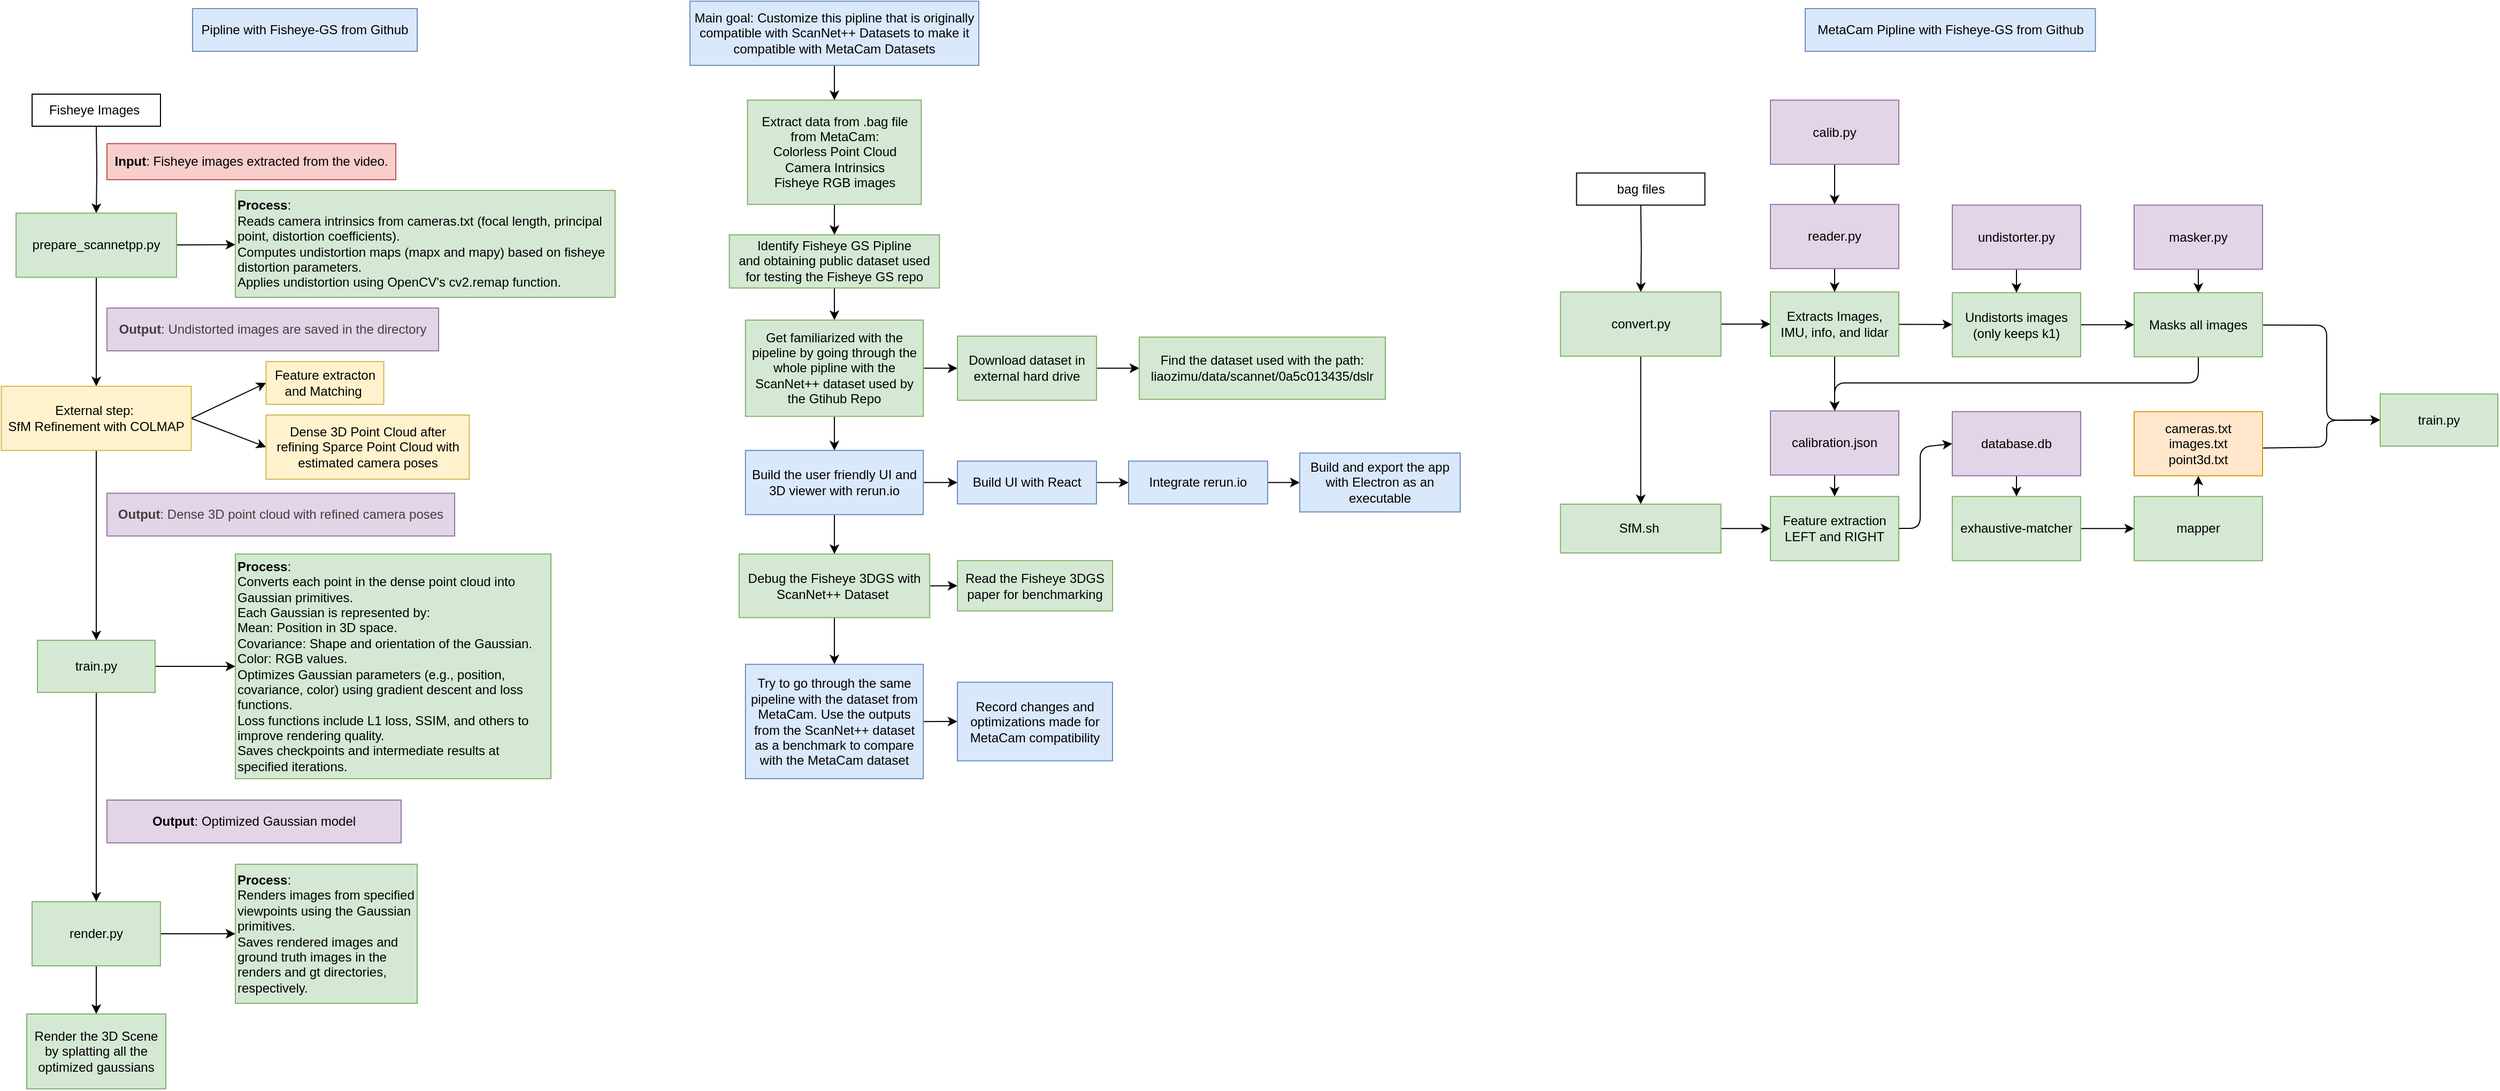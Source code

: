 <mxfile>
    <diagram name="Page-1" id="MI6X1zmfZMaOIha0aocF">
        <mxGraphModel dx="1146" dy="843" grid="1" gridSize="10" guides="1" tooltips="1" connect="1" arrows="1" fold="1" page="1" pageScale="1" pageWidth="850" pageHeight="1100" math="0" shadow="0">
            <root>
                <mxCell id="0"/>
                <mxCell id="1" parent="0"/>
                <mxCell id="28" value="" style="edgeStyle=orthogonalEdgeStyle;rounded=0;orthogonalLoop=1;jettySize=auto;html=1;" parent="1" target="34" edge="1">
                    <mxGeometry relative="1" as="geometry">
                        <mxPoint x="135" y="150" as="sourcePoint"/>
                    </mxGeometry>
                </mxCell>
                <mxCell id="31" value="Pipline with Fisheye-GS from Github" style="rounded=0;whiteSpace=wrap;html=1;fillColor=#dae8fc;strokeColor=#6c8ebf;" parent="1" vertex="1">
                    <mxGeometry x="225" y="40" width="210" height="40" as="geometry"/>
                </mxCell>
                <mxCell id="33" value="" style="edgeStyle=none;html=1;entryX=0.5;entryY=0;entryDx=0;entryDy=0;" parent="1" source="34" target="60" edge="1">
                    <mxGeometry relative="1" as="geometry">
                        <mxPoint x="135" y="400" as="targetPoint"/>
                    </mxGeometry>
                </mxCell>
                <mxCell id="53" value="" style="edgeStyle=none;html=1;" parent="1" source="34" target="52" edge="1">
                    <mxGeometry relative="1" as="geometry"/>
                </mxCell>
                <mxCell id="34" value="prepare_scannetpp.py" style="whiteSpace=wrap;html=1;rounded=0;fillColor=#d5e8d4;strokeColor=#82b366;" parent="1" vertex="1">
                    <mxGeometry x="60" y="231.25" width="150" height="60" as="geometry"/>
                </mxCell>
                <mxCell id="38" value="Fisheye Images&amp;nbsp;" style="rounded=0;whiteSpace=wrap;html=1;" parent="1" vertex="1">
                    <mxGeometry x="75" y="120" width="120" height="30" as="geometry"/>
                </mxCell>
                <mxCell id="41" value="" style="edgeStyle=none;html=1;" parent="1" source="43" target="44" edge="1">
                    <mxGeometry relative="1" as="geometry"/>
                </mxCell>
                <mxCell id="42" value="" style="edgeStyle=none;html=1;" parent="1" source="43" target="47" edge="1">
                    <mxGeometry relative="1" as="geometry"/>
                </mxCell>
                <mxCell id="43" value="train.py" style="whiteSpace=wrap;html=1;rounded=0;fillColor=#d5e8d4;strokeColor=#82b366;" parent="1" vertex="1">
                    <mxGeometry x="80" y="630.63" width="110" height="48.75" as="geometry"/>
                </mxCell>
                <mxCell id="44" value="&lt;b&gt;Process&lt;/b&gt;:&amp;nbsp;&lt;div&gt;&lt;font style=&quot;color: rgb(0, 0, 0);&quot;&gt;Converts each point in the dense point cloud into Gaussian primitives.&amp;nbsp;&lt;/font&gt;&lt;div&gt;&lt;font style=&quot;color: rgb(0, 0, 0);&quot;&gt;Each Gaussian is represented by:&amp;nbsp;&lt;/font&gt;&lt;/div&gt;&lt;div&gt;&lt;font style=&quot;color: rgb(0, 0, 0);&quot;&gt;Mean: Position in 3D space.&amp;nbsp;&lt;/font&gt;&lt;/div&gt;&lt;div&gt;&lt;font style=&quot;color: rgb(0, 0, 0);&quot;&gt;Covariance:&amp;nbsp;&lt;span style=&quot;background-color: transparent;&quot;&gt;Shape and orientation of the Gaussian. Color: RGB values.&amp;nbsp;&lt;br&gt;Optimizes Gaussian parameters (e.g., position, covariance, color) using gradient descent and loss functions.&amp;nbsp;&lt;/span&gt;&lt;/font&gt;&lt;/div&gt;&lt;div&gt;&lt;span style=&quot;background-color: transparent;&quot;&gt;&lt;font style=&quot;color: rgb(0, 0, 0);&quot;&gt;Loss functions include L1 loss, SSIM, and others to improve rendering quality.&amp;nbsp;&lt;/font&gt;&lt;/span&gt;&lt;/div&gt;&lt;div&gt;&lt;span style=&quot;background-color: transparent;&quot;&gt;&lt;font style=&quot;color: rgb(0, 0, 0);&quot;&gt;Saves checkpoints and intermediate results at specified iterations.&lt;/font&gt;&lt;br&gt;&lt;/span&gt;&lt;/div&gt;&lt;/div&gt;" style="whiteSpace=wrap;html=1;rounded=0;fillColor=#d5e8d4;strokeColor=#82b366;align=left;" parent="1" vertex="1">
                    <mxGeometry x="265" y="550" width="295" height="210" as="geometry"/>
                </mxCell>
                <mxCell id="45" value="" style="edgeStyle=none;html=1;" parent="1" source="47" target="48" edge="1">
                    <mxGeometry relative="1" as="geometry"/>
                </mxCell>
                <mxCell id="46" value="" style="edgeStyle=none;html=1;" parent="1" source="47" target="49" edge="1">
                    <mxGeometry relative="1" as="geometry"/>
                </mxCell>
                <mxCell id="47" value="render.py" style="whiteSpace=wrap;html=1;rounded=0;fillColor=#d5e8d4;strokeColor=#82b366;" parent="1" vertex="1">
                    <mxGeometry x="75" y="875" width="120" height="60" as="geometry"/>
                </mxCell>
                <mxCell id="48" value="&lt;font style=&quot;color: rgb(0, 0, 0);&quot;&gt;&lt;b&gt;Process&lt;/b&gt;:&amp;nbsp;&lt;/font&gt;&lt;div&gt;&lt;font style=&quot;color: rgb(0, 0, 0);&quot;&gt;Renders images from specified viewpoints using the Gaussian primitives.&amp;nbsp;&lt;/font&gt;&lt;div&gt;&lt;font style=&quot;color: rgb(0, 0, 0);&quot;&gt;Saves rendered images and ground truth images in the renders and gt directories, respectively.&lt;/font&gt;&lt;/div&gt;&lt;/div&gt;" style="whiteSpace=wrap;html=1;rounded=0;fillColor=#d5e8d4;strokeColor=#82b366;align=left;" parent="1" vertex="1">
                    <mxGeometry x="265" y="840" width="170" height="130" as="geometry"/>
                </mxCell>
                <mxCell id="49" value="Render the 3D Scene by splatting all the optimized gaussians" style="whiteSpace=wrap;html=1;rounded=0;fillColor=#d5e8d4;strokeColor=#82b366;" parent="1" vertex="1">
                    <mxGeometry x="70" y="980" width="130" height="70" as="geometry"/>
                </mxCell>
                <mxCell id="52" value="&lt;b&gt;Process&lt;/b&gt;:&lt;br&gt;&lt;span style=&quot;background-color: transparent;&quot;&gt;Reads camera intrinsics from cameras.txt (focal length, principal point, distortion coefficients).&lt;/span&gt;&lt;br&gt;&lt;span style=&quot;background-color: transparent;&quot;&gt;Computes undistortion maps (mapx and mapy) based on fisheye distortion parameters.&lt;/span&gt;&lt;br&gt;&lt;span style=&quot;background-color: transparent;&quot;&gt;Applies undistortion using OpenCV&#39;s cv2.remap function.&amp;nbsp;&lt;/span&gt;" style="whiteSpace=wrap;html=1;fillColor=#d5e8d4;strokeColor=#82b366;rounded=0;align=left;" parent="1" vertex="1">
                    <mxGeometry x="265" y="210" width="355" height="100" as="geometry"/>
                </mxCell>
                <mxCell id="56" value="&lt;b style=&quot;scrollbar-color: light-dark(#e2e2e2, #4b4b4b)&lt;br/&gt;&#x9;&#x9;&#x9;&#x9;&#x9;light-dark(#fbfbfb, var(--dark-panel-color)); text-align: left;&quot;&gt;Input&lt;/b&gt;&lt;span style=&quot;color: rgb(0, 0, 0); text-align: left;&quot;&gt;: Fisheye images extracted from the video.&lt;/span&gt;" style="rounded=0;whiteSpace=wrap;html=1;fillColor=#f8cecc;strokeColor=#b85450;" parent="1" vertex="1">
                    <mxGeometry x="145" y="166.25" width="270" height="33.75" as="geometry"/>
                </mxCell>
                <mxCell id="58" value="&lt;b style=&quot;color: rgb(63, 63, 63); scrollbar-color: light-dark(#e2e2e2, #4b4b4b)&lt;br/&gt;&#x9;&#x9;&#x9;&#x9;&#x9;light-dark(#fbfbfb, var(--dark-panel-color)); text-align: left;&quot;&gt;Output&lt;/b&gt;&lt;span style=&quot;color: rgb(63, 63, 63); text-align: left;&quot;&gt;: Undistorted images are saved in the directory&lt;/span&gt;" style="rounded=0;whiteSpace=wrap;html=1;fillColor=#e1d5e7;strokeColor=#9673a6;" parent="1" vertex="1">
                    <mxGeometry x="145" y="320" width="310" height="40" as="geometry"/>
                </mxCell>
                <mxCell id="64" value="" style="edgeStyle=none;html=1;rounded=0;curved=1;entryX=0;entryY=0.5;entryDx=0;entryDy=0;exitX=1;exitY=0.5;exitDx=0;exitDy=0;" parent="1" source="60" target="62" edge="1">
                    <mxGeometry relative="1" as="geometry"/>
                </mxCell>
                <mxCell id="65" value="" style="edgeStyle=none;html=1;exitX=1;exitY=0.5;exitDx=0;exitDy=0;entryX=0;entryY=0.5;entryDx=0;entryDy=0;" parent="1" source="60" target="61" edge="1">
                    <mxGeometry relative="1" as="geometry">
                        <mxPoint x="243.75" y="410" as="sourcePoint"/>
                    </mxGeometry>
                </mxCell>
                <mxCell id="68" value="" style="edgeStyle=none;html=1;entryX=0.5;entryY=0;entryDx=0;entryDy=0;exitX=0.5;exitY=1;exitDx=0;exitDy=0;" parent="1" source="60" target="43" edge="1">
                    <mxGeometry relative="1" as="geometry">
                        <mxPoint x="135" y="520" as="targetPoint"/>
                    </mxGeometry>
                </mxCell>
                <mxCell id="60" value="External step:&amp;nbsp;&lt;br&gt;SfM Refinement with COLMAP" style="rounded=0;whiteSpace=wrap;html=1;fillColor=#fff2cc;strokeColor=#d6b656;" parent="1" vertex="1">
                    <mxGeometry x="46.25" y="393.13" width="177.5" height="60" as="geometry"/>
                </mxCell>
                <mxCell id="61" value="Feature extracton and Matching&amp;nbsp;" style="whiteSpace=wrap;html=1;rounded=0;fillColor=#fff2cc;strokeColor=#d6b656;" parent="1" vertex="1">
                    <mxGeometry x="293.75" y="370" width="110" height="40" as="geometry"/>
                </mxCell>
                <mxCell id="62" value="Dense 3D Point Cloud after refining Sparce Point Cloud with estimated camera poses" style="whiteSpace=wrap;html=1;rounded=0;fillColor=#fff2cc;strokeColor=#d6b656;" parent="1" vertex="1">
                    <mxGeometry x="293.75" y="420" width="190" height="60" as="geometry"/>
                </mxCell>
                <mxCell id="71" value="&lt;b style=&quot;color: rgb(63, 63, 63); scrollbar-color: light-dark(#e2e2e2, #4b4b4b)&lt;br/&gt;&#x9;&#x9;&#x9;&#x9;&#x9;light-dark(#fbfbfb, var(--dark-panel-color)); text-align: left;&quot;&gt;Output&lt;/b&gt;&lt;span style=&quot;color: rgb(63, 63, 63); text-align: left;&quot;&gt;: Dense 3D point cloud with refined camera poses&lt;/span&gt;" style="rounded=0;whiteSpace=wrap;html=1;fillColor=#e1d5e7;strokeColor=#9673a6;" parent="1" vertex="1">
                    <mxGeometry x="145" y="493.13" width="325" height="40" as="geometry"/>
                </mxCell>
                <mxCell id="72" value="&lt;span style=&quot;color: rgb(0, 0, 0);&quot;&gt;&lt;b&gt;Output&lt;/b&gt;: Optimized Gaussian model&lt;/span&gt;" style="rounded=0;whiteSpace=wrap;html=1;fillColor=#e1d5e7;strokeColor=#9673a6;" parent="1" vertex="1">
                    <mxGeometry x="145" y="780" width="275" height="40" as="geometry"/>
                </mxCell>
                <mxCell id="91" value="" style="edgeStyle=none;html=1;" parent="1" source="89" target="90" edge="1">
                    <mxGeometry relative="1" as="geometry"/>
                </mxCell>
                <mxCell id="89" value="&lt;span style=&quot;color: rgb(0, 0, 0);&quot;&gt;Main goal: Customize this pipline that is originally compatible with ScanNet++ Datasets to make it compatible with MetaCam Datasets&lt;/span&gt;" style="rounded=0;whiteSpace=wrap;html=1;fillColor=#dae8fc;strokeColor=#6c8ebf;" parent="1" vertex="1">
                    <mxGeometry x="690" y="33.13" width="270" height="60" as="geometry"/>
                </mxCell>
                <mxCell id="93" value="" style="edgeStyle=none;html=1;" parent="1" source="90" target="92" edge="1">
                    <mxGeometry relative="1" as="geometry"/>
                </mxCell>
                <mxCell id="90" value="Extract data from .bag file from MetaCam:&lt;br&gt;Colorless Point Cloud&lt;div&gt;&lt;div&gt;Camera Intrinsics&lt;/div&gt;&lt;/div&gt;&lt;div&gt;Fisheye RGB images&lt;/div&gt;" style="whiteSpace=wrap;html=1;rounded=0;fillColor=#d5e8d4;strokeColor=#82b366;" parent="1" vertex="1">
                    <mxGeometry x="743.75" y="125.63" width="162.5" height="97.5" as="geometry"/>
                </mxCell>
                <mxCell id="95" value="" style="edgeStyle=none;html=1;" parent="1" source="92" target="94" edge="1">
                    <mxGeometry relative="1" as="geometry"/>
                </mxCell>
                <mxCell id="92" value="Identify Fisheye GS Pipline and&lt;span style=&quot;color: rgb(0, 0, 0);&quot;&gt;&amp;nbsp;obtaining public dataset used for testing the&amp;nbsp;&lt;/span&gt;&lt;span style=&quot;color: rgb(0, 0, 0);&quot;&gt;Fisheye GS repo&lt;/span&gt;" style="whiteSpace=wrap;html=1;rounded=0;fillColor=#d5e8d4;strokeColor=#82b366;" parent="1" vertex="1">
                    <mxGeometry x="726.79" y="251.57" width="196.41" height="49.69" as="geometry"/>
                </mxCell>
                <mxCell id="97" value="" style="edgeStyle=none;html=1;entryX=0.5;entryY=0;entryDx=0;entryDy=0;" parent="1" source="94" target="110" edge="1">
                    <mxGeometry relative="1" as="geometry">
                        <mxPoint x="825" y="480" as="targetPoint"/>
                    </mxGeometry>
                </mxCell>
                <mxCell id="102" value="" style="edgeStyle=none;html=1;" parent="1" source="94" target="101" edge="1">
                    <mxGeometry relative="1" as="geometry"/>
                </mxCell>
                <mxCell id="94" value="&lt;span style=&quot;color: rgb(0, 0, 0);&quot;&gt;Get familiarized with the pipeline by&lt;/span&gt;&amp;nbsp;going through the whole pipline with the ScanNet++ dataset used by the Gtihub Repo" style="whiteSpace=wrap;html=1;rounded=0;fillColor=#d5e8d4;strokeColor=#82b366;" parent="1" vertex="1">
                    <mxGeometry x="741.87" y="331.26" width="166.25" height="90" as="geometry"/>
                </mxCell>
                <mxCell id="108" value="" style="edgeStyle=none;html=1;" parent="1" source="96" target="107" edge="1">
                    <mxGeometry relative="1" as="geometry"/>
                </mxCell>
                <mxCell id="123" value="" style="edgeStyle=none;html=1;" parent="1" source="96" target="120" edge="1">
                    <mxGeometry relative="1" as="geometry"/>
                </mxCell>
                <mxCell id="96" value="Debug the Fisheye 3DGS with ScanNet++ Dataset&amp;nbsp;" style="whiteSpace=wrap;html=1;fillColor=#d5e8d4;strokeColor=#82b366;rounded=0;" parent="1" vertex="1">
                    <mxGeometry x="735.94" y="550" width="178.13" height="59.38" as="geometry"/>
                </mxCell>
                <mxCell id="106" value="" style="edgeStyle=none;html=1;" parent="1" source="101" target="105" edge="1">
                    <mxGeometry relative="1" as="geometry"/>
                </mxCell>
                <mxCell id="101" value="Download dataset in external hard drive" style="whiteSpace=wrap;html=1;fillColor=#d5e8d4;strokeColor=#82b366;rounded=0;" parent="1" vertex="1">
                    <mxGeometry x="940" y="346.26" width="130" height="60" as="geometry"/>
                </mxCell>
                <mxCell id="105" value="Find the dataset used with the path:&lt;br&gt;liaozimu/data/scannet/0a5c013435/dslr" style="whiteSpace=wrap;html=1;fillColor=#d5e8d4;strokeColor=#82b366;rounded=0;" parent="1" vertex="1">
                    <mxGeometry x="1110" y="347.19" width="230" height="58.13" as="geometry"/>
                </mxCell>
                <mxCell id="107" value="Read the Fisheye 3DGS paper for benchmarking" style="whiteSpace=wrap;html=1;fillColor=#d5e8d4;strokeColor=#82b366;rounded=0;" parent="1" vertex="1">
                    <mxGeometry x="940" y="556.17" width="145" height="47.03" as="geometry"/>
                </mxCell>
                <mxCell id="112" value="" style="edgeStyle=none;html=1;" parent="1" source="110" target="111" edge="1">
                    <mxGeometry relative="1" as="geometry"/>
                </mxCell>
                <mxCell id="122" value="" style="edgeStyle=none;html=1;" parent="1" source="110" target="96" edge="1">
                    <mxGeometry relative="1" as="geometry"/>
                </mxCell>
                <mxCell id="110" value="Build the user friendly UI and 3D viewer with rerun.io" style="whiteSpace=wrap;html=1;fillColor=#dae8fc;strokeColor=#6c8ebf;rounded=0;" parent="1" vertex="1">
                    <mxGeometry x="741.87" y="453.13" width="166.25" height="60" as="geometry"/>
                </mxCell>
                <mxCell id="114" value="" style="edgeStyle=none;html=1;" parent="1" source="111" target="113" edge="1">
                    <mxGeometry relative="1" as="geometry"/>
                </mxCell>
                <mxCell id="111" value="Build UI with React" style="whiteSpace=wrap;html=1;fillColor=#dae8fc;strokeColor=#6c8ebf;rounded=0;" parent="1" vertex="1">
                    <mxGeometry x="940" y="463.13" width="130" height="40" as="geometry"/>
                </mxCell>
                <mxCell id="116" value="" style="edgeStyle=none;html=1;" parent="1" source="113" target="115" edge="1">
                    <mxGeometry relative="1" as="geometry"/>
                </mxCell>
                <mxCell id="113" value="Integrate rerun.io" style="whiteSpace=wrap;html=1;fillColor=#dae8fc;strokeColor=#6c8ebf;rounded=0;" parent="1" vertex="1">
                    <mxGeometry x="1100" y="463.13" width="130" height="40" as="geometry"/>
                </mxCell>
                <mxCell id="115" value="Build and export the app with Electron as an executable" style="whiteSpace=wrap;html=1;fillColor=#dae8fc;strokeColor=#6c8ebf;rounded=0;" parent="1" vertex="1">
                    <mxGeometry x="1260" y="455.63" width="150" height="55" as="geometry"/>
                </mxCell>
                <mxCell id="119" value="" style="edgeStyle=none;html=1;" parent="1" source="120" target="121" edge="1">
                    <mxGeometry relative="1" as="geometry"/>
                </mxCell>
                <mxCell id="120" value="Try to go through the same pipeline with the dataset from MetaCam.&amp;nbsp;&lt;span style=&quot;color: rgb(0, 0, 0);&quot;&gt;Use the outputs from the ScanNet++ dataset as a benchmark to compare with the MetaCam dataset&lt;/span&gt;" style="whiteSpace=wrap;html=1;fillColor=#dae8fc;strokeColor=#6c8ebf;rounded=0;" parent="1" vertex="1">
                    <mxGeometry x="741.87" y="653.13" width="166.25" height="106.87" as="geometry"/>
                </mxCell>
                <mxCell id="121" value="Record changes and optimizations made for MetaCam compatibility" style="whiteSpace=wrap;html=1;fillColor=#dae8fc;strokeColor=#6c8ebf;rounded=0;" parent="1" vertex="1">
                    <mxGeometry x="940" y="669.84" width="145" height="73.44" as="geometry"/>
                </mxCell>
                <mxCell id="124" value="" style="edgeStyle=orthogonalEdgeStyle;rounded=0;orthogonalLoop=1;jettySize=auto;html=1;" parent="1" target="128" edge="1">
                    <mxGeometry relative="1" as="geometry">
                        <mxPoint x="1578.75" y="223.76" as="sourcePoint"/>
                    </mxGeometry>
                </mxCell>
                <mxCell id="125" value="MetaCam Pipline with Fisheye-GS from Github" style="rounded=0;whiteSpace=wrap;html=1;fillColor=#dae8fc;strokeColor=#6c8ebf;" parent="1" vertex="1">
                    <mxGeometry x="1732.5" y="40.0" width="271.25" height="40" as="geometry"/>
                </mxCell>
                <mxCell id="126" value="" style="edgeStyle=none;html=1;entryX=0.5;entryY=0;entryDx=0;entryDy=0;" parent="1" source="128" target="144" edge="1">
                    <mxGeometry relative="1" as="geometry">
                        <mxPoint x="1578.75" y="473.76" as="targetPoint"/>
                    </mxGeometry>
                </mxCell>
                <mxCell id="216" value="" style="edgeStyle=none;html=1;" parent="1" source="128" target="150" edge="1">
                    <mxGeometry relative="1" as="geometry"/>
                </mxCell>
                <mxCell id="128" value="convert.py" style="whiteSpace=wrap;html=1;rounded=0;fillColor=#d5e8d4;strokeColor=#82b366;" parent="1" vertex="1">
                    <mxGeometry x="1503.75" y="305.01" width="150" height="60" as="geometry"/>
                </mxCell>
                <mxCell id="129" value="bag files" style="rounded=0;whiteSpace=wrap;html=1;" parent="1" vertex="1">
                    <mxGeometry x="1518.75" y="193.76" width="120" height="30" as="geometry"/>
                </mxCell>
                <mxCell id="132" value="train.py" style="whiteSpace=wrap;html=1;rounded=0;fillColor=#d5e8d4;strokeColor=#82b366;" parent="1" vertex="1">
                    <mxGeometry x="2270" y="400.31" width="110" height="48.75" as="geometry"/>
                </mxCell>
                <mxCell id="219" value="" style="edgeStyle=none;html=1;" parent="1" source="144" target="202" edge="1">
                    <mxGeometry relative="1" as="geometry"/>
                </mxCell>
                <mxCell id="144" value="SfM.sh&amp;nbsp;" style="rounded=0;whiteSpace=wrap;html=1;fillColor=#d5e8d4;strokeColor=#82b366;" parent="1" vertex="1">
                    <mxGeometry x="1503.75" y="503.37" width="150" height="45.61" as="geometry"/>
                </mxCell>
                <mxCell id="217" value="" style="edgeStyle=none;html=1;" parent="1" source="150" target="152" edge="1">
                    <mxGeometry relative="1" as="geometry"/>
                </mxCell>
                <mxCell id="221" value="" style="edgeStyle=none;html=1;" parent="1" source="150" target="212" edge="1">
                    <mxGeometry relative="1" as="geometry"/>
                </mxCell>
                <mxCell id="150" value="Extracts Images, IMU, info, and lidar" style="whiteSpace=wrap;html=1;fillColor=#d5e8d4;strokeColor=#82b366;rounded=0;" parent="1" vertex="1">
                    <mxGeometry x="1700" y="305.01" width="120" height="60" as="geometry"/>
                </mxCell>
                <mxCell id="218" value="" style="edgeStyle=none;html=1;" parent="1" source="152" target="154" edge="1">
                    <mxGeometry relative="1" as="geometry"/>
                </mxCell>
                <mxCell id="152" value="Undistorts images (only keeps k1)" style="whiteSpace=wrap;html=1;fillColor=#d5e8d4;strokeColor=#82b366;rounded=0;" parent="1" vertex="1">
                    <mxGeometry x="1870" y="305.63" width="120" height="60" as="geometry"/>
                </mxCell>
                <mxCell id="227" style="edgeStyle=none;html=1;entryX=0;entryY=0.5;entryDx=0;entryDy=0;" parent="1" source="154" target="132" edge="1">
                    <mxGeometry relative="1" as="geometry">
                        <Array as="points">
                            <mxPoint x="2220" y="336"/>
                            <mxPoint x="2220" y="425"/>
                        </Array>
                    </mxGeometry>
                </mxCell>
                <mxCell id="229" style="edgeStyle=none;html=1;entryX=0.5;entryY=0;entryDx=0;entryDy=0;" edge="1" parent="1" source="154" target="212">
                    <mxGeometry relative="1" as="geometry">
                        <Array as="points">
                            <mxPoint x="2100" y="390"/>
                            <mxPoint x="1760" y="390"/>
                        </Array>
                    </mxGeometry>
                </mxCell>
                <mxCell id="154" value="Masks all images" style="whiteSpace=wrap;html=1;fillColor=#d5e8d4;strokeColor=#82b366;rounded=0;" parent="1" vertex="1">
                    <mxGeometry x="2040" y="305.63" width="120" height="60" as="geometry"/>
                </mxCell>
                <mxCell id="157" value="" style="edgeStyle=none;html=1;" parent="1" source="156" target="152" edge="1">
                    <mxGeometry relative="1" as="geometry"/>
                </mxCell>
                <mxCell id="156" value="undistorter.py" style="whiteSpace=wrap;html=1;fillColor=#e1d5e7;strokeColor=#9673a6;rounded=0;" parent="1" vertex="1">
                    <mxGeometry x="1870" y="223.76" width="120" height="60" as="geometry"/>
                </mxCell>
                <mxCell id="159" value="" style="edgeStyle=none;html=1;" parent="1" source="158" target="154" edge="1">
                    <mxGeometry relative="1" as="geometry"/>
                </mxCell>
                <mxCell id="158" value="masker.py" style="whiteSpace=wrap;html=1;fillColor=#e1d5e7;strokeColor=#9673a6;rounded=0;" parent="1" vertex="1">
                    <mxGeometry x="2040" y="223.76" width="120" height="60" as="geometry"/>
                </mxCell>
                <mxCell id="161" value="" style="edgeStyle=none;html=1;" parent="1" source="160" target="150" edge="1">
                    <mxGeometry relative="1" as="geometry"/>
                </mxCell>
                <mxCell id="160" value="reader.py" style="whiteSpace=wrap;html=1;fillColor=#e1d5e7;strokeColor=#9673a6;rounded=0;" parent="1" vertex="1">
                    <mxGeometry x="1700" y="223.13" width="120" height="60" as="geometry"/>
                </mxCell>
                <mxCell id="163" value="" style="edgeStyle=none;html=1;" parent="1" source="162" target="160" edge="1">
                    <mxGeometry relative="1" as="geometry"/>
                </mxCell>
                <mxCell id="162" value="calib.py" style="whiteSpace=wrap;html=1;fillColor=#e1d5e7;strokeColor=#9673a6;rounded=0;" parent="1" vertex="1">
                    <mxGeometry x="1700" y="125.63" width="120" height="60" as="geometry"/>
                </mxCell>
                <mxCell id="202" value="Feature extraction LEFT and RIGHT" style="whiteSpace=wrap;html=1;fillColor=#d5e8d4;strokeColor=#82b366;rounded=0;" parent="1" vertex="1">
                    <mxGeometry x="1700" y="496.17" width="120" height="60" as="geometry"/>
                </mxCell>
                <mxCell id="222" value="" style="edgeStyle=none;html=1;" parent="1" source="204" target="206" edge="1">
                    <mxGeometry relative="1" as="geometry"/>
                </mxCell>
                <mxCell id="204" value="exhaustive-matcher" style="whiteSpace=wrap;html=1;fillColor=#d5e8d4;strokeColor=#82b366;rounded=0;" parent="1" vertex="1">
                    <mxGeometry x="1870" y="496.17" width="120" height="60" as="geometry"/>
                </mxCell>
                <mxCell id="225" value="" style="edgeStyle=none;html=1;" parent="1" source="206" target="224" edge="1">
                    <mxGeometry relative="1" as="geometry"/>
                </mxCell>
                <mxCell id="206" value="mapper" style="whiteSpace=wrap;html=1;fillColor=#d5e8d4;strokeColor=#82b366;rounded=0;" parent="1" vertex="1">
                    <mxGeometry x="2040" y="496.17" width="120" height="60" as="geometry"/>
                </mxCell>
                <mxCell id="207" value="" style="edgeStyle=none;html=1;" parent="1" source="208" target="204" edge="1">
                    <mxGeometry relative="1" as="geometry"/>
                </mxCell>
                <mxCell id="208" value="database.db" style="whiteSpace=wrap;html=1;fillColor=#e1d5e7;strokeColor=#9673a6;rounded=0;" parent="1" vertex="1">
                    <mxGeometry x="1870" y="416.82" width="120" height="60" as="geometry"/>
                </mxCell>
                <mxCell id="211" value="" style="edgeStyle=none;html=1;" parent="1" source="212" target="202" edge="1">
                    <mxGeometry relative="1" as="geometry"/>
                </mxCell>
                <mxCell id="212" value="calibration.json" style="whiteSpace=wrap;html=1;fillColor=#e1d5e7;strokeColor=#9673a6;rounded=0;" parent="1" vertex="1">
                    <mxGeometry x="1700" y="416.19" width="120" height="60" as="geometry"/>
                </mxCell>
                <mxCell id="223" style="edgeStyle=none;html=1;entryX=0;entryY=0.5;entryDx=0;entryDy=0;" parent="1" source="202" target="208" edge="1">
                    <mxGeometry relative="1" as="geometry">
                        <Array as="points">
                            <mxPoint x="1840" y="526"/>
                            <mxPoint x="1840" y="450"/>
                        </Array>
                    </mxGeometry>
                </mxCell>
                <mxCell id="226" value="" style="edgeStyle=none;html=1;entryX=0;entryY=0.5;entryDx=0;entryDy=0;exitX=0.986;exitY=0.567;exitDx=0;exitDy=0;exitPerimeter=0;" parent="1" source="224" target="132" edge="1">
                    <mxGeometry relative="1" as="geometry">
                        <Array as="points">
                            <mxPoint x="2220" y="450"/>
                            <mxPoint x="2220" y="425"/>
                        </Array>
                    </mxGeometry>
                </mxCell>
                <mxCell id="224" value="cameras.txt&lt;div&gt;images.txt&lt;/div&gt;&lt;div&gt;point3d.txt&lt;/div&gt;" style="whiteSpace=wrap;html=1;fillColor=#ffe6cc;strokeColor=#d79b00;rounded=0;" parent="1" vertex="1">
                    <mxGeometry x="2040" y="416.82" width="120" height="60" as="geometry"/>
                </mxCell>
            </root>
        </mxGraphModel>
    </diagram>
</mxfile>